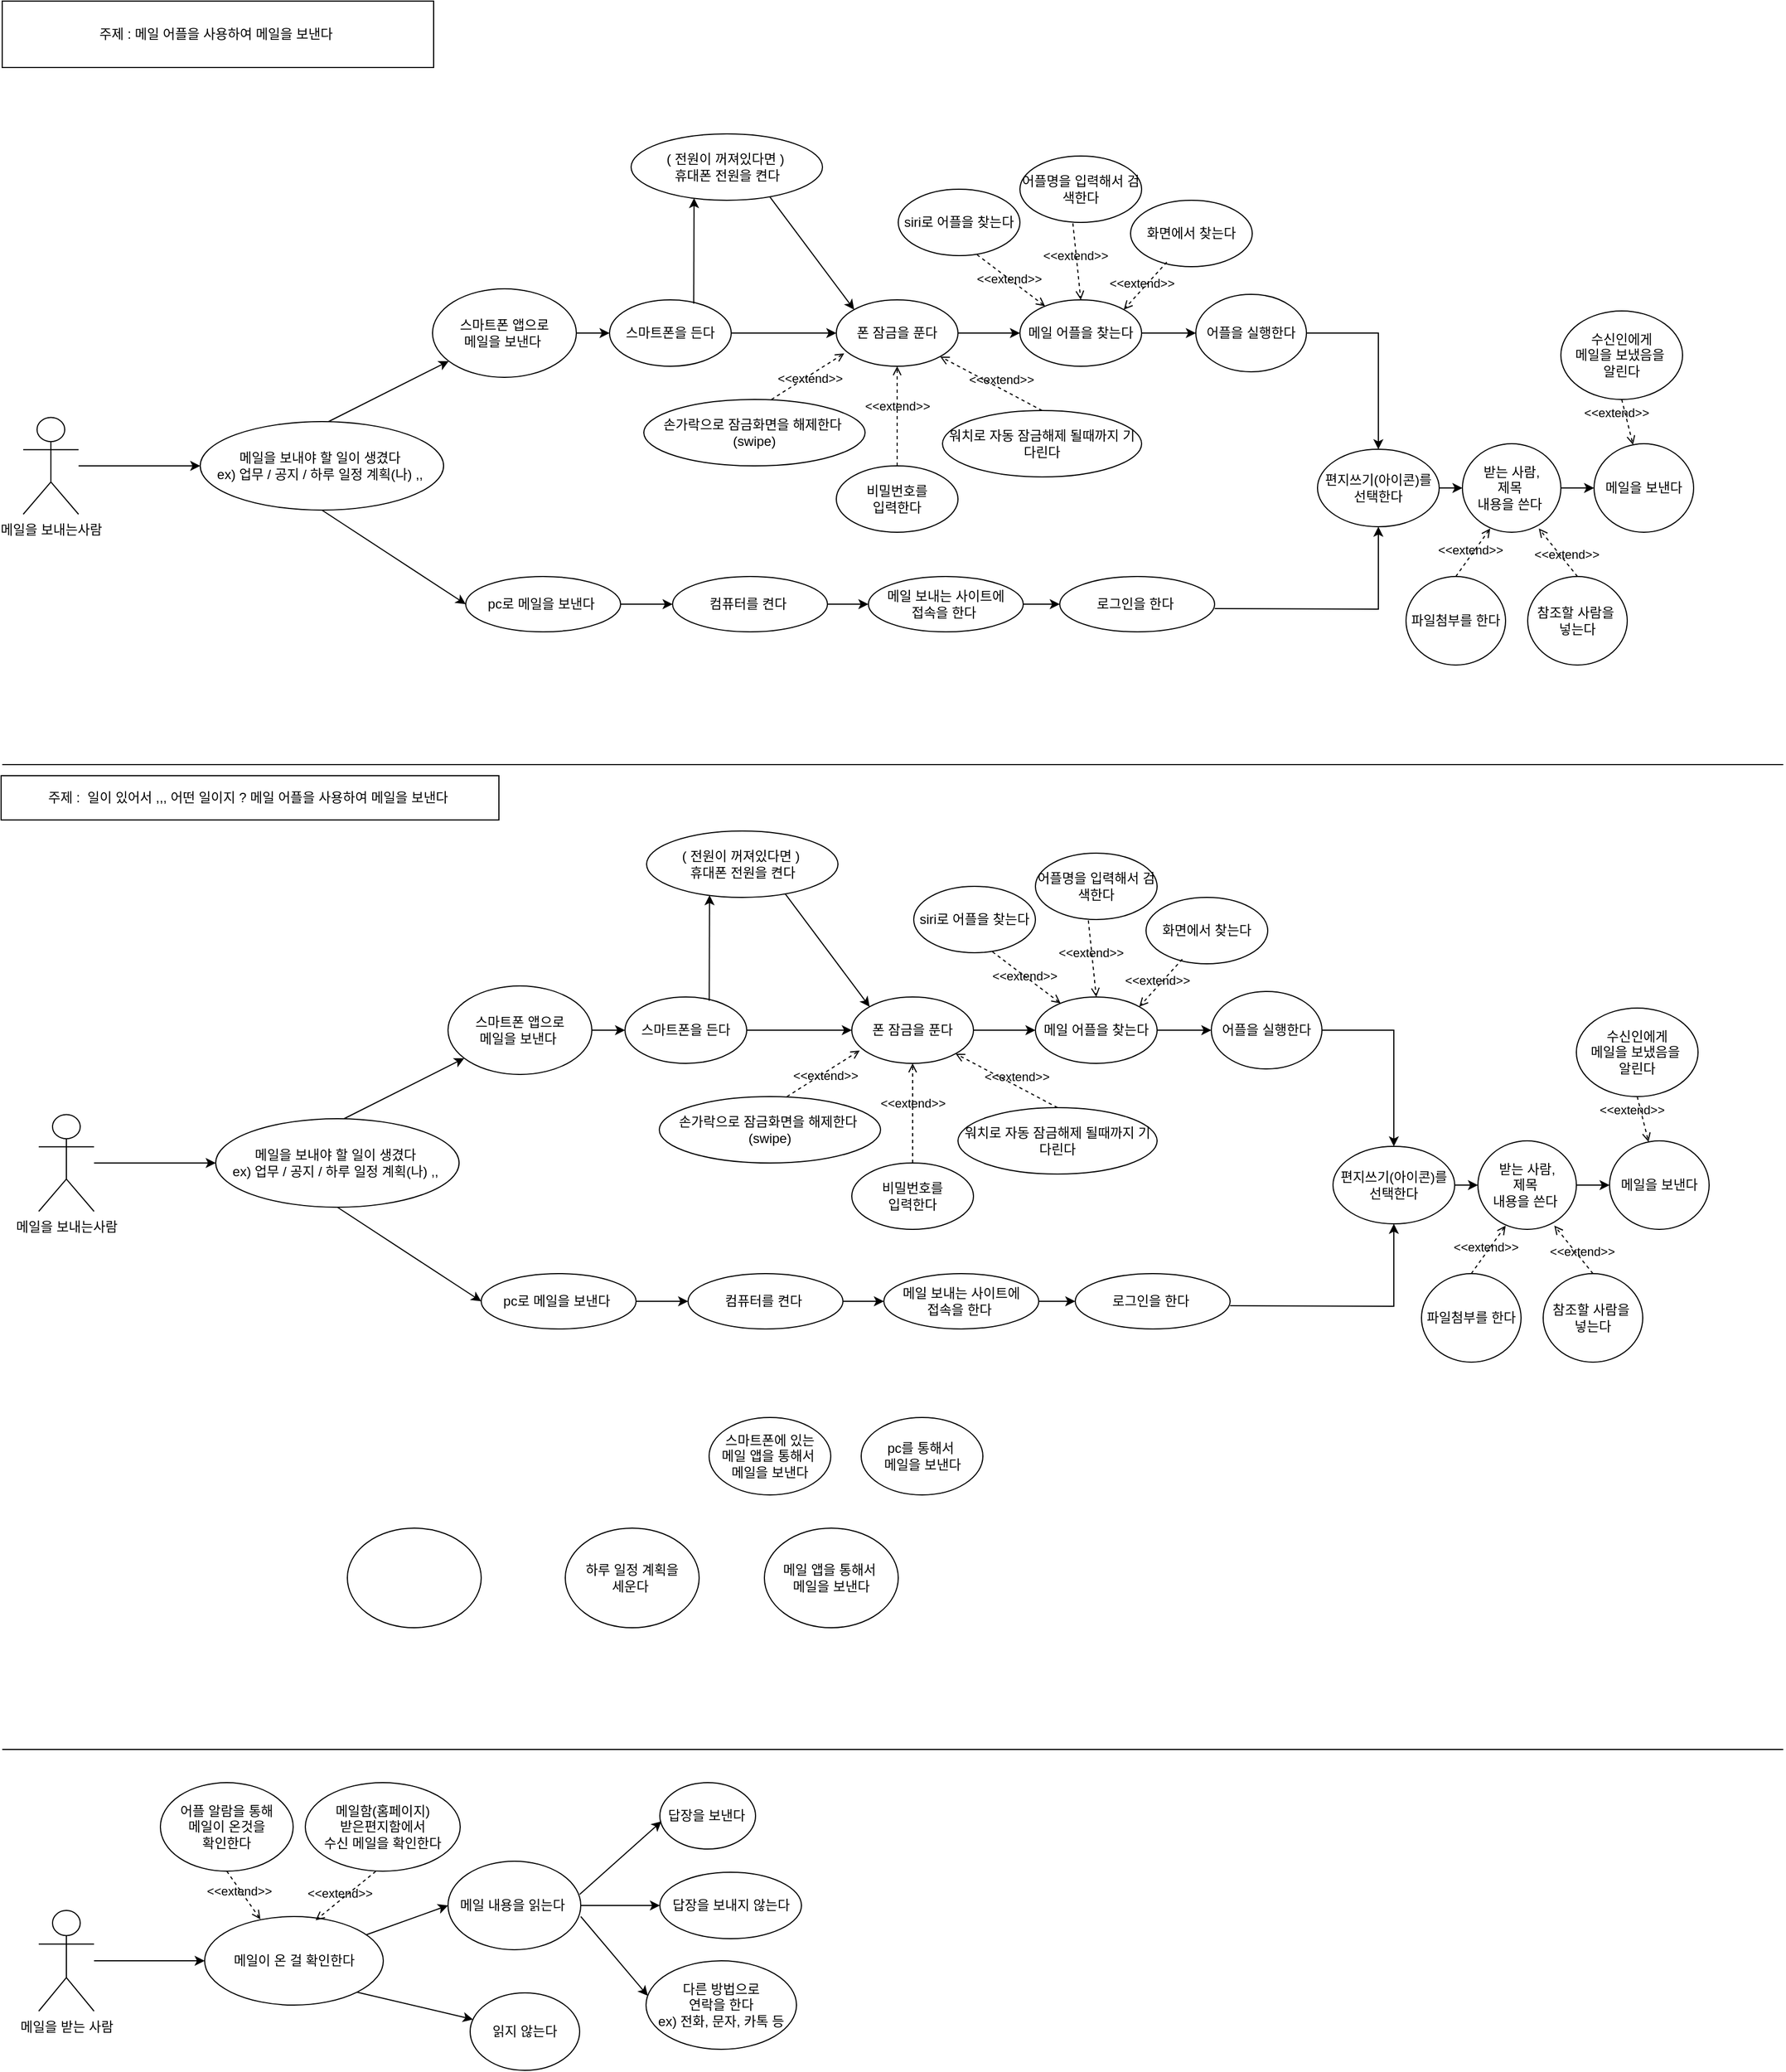 <mxfile version="21.8.2" type="github">
  <diagram name="페이지-1" id="xmTBzVtpNkQksvbnsbZ5">
    <mxGraphModel dx="1313" dy="668" grid="1" gridSize="10" guides="1" tooltips="1" connect="1" arrows="1" fold="1" page="1" pageScale="1" pageWidth="827" pageHeight="1169" math="0" shadow="0">
      <root>
        <mxCell id="0" />
        <mxCell id="1" parent="0" />
        <mxCell id="mH2rhqGKQyN5SWyq2DwY-1" value="주제 : 메일 어플을 사용하여 메일을 보낸다&amp;nbsp;" style="rounded=0;whiteSpace=wrap;html=1;" parent="1" vertex="1">
          <mxGeometry x="11" y="620" width="390" height="60" as="geometry" />
        </mxCell>
        <mxCell id="AR608SKm-qjw57Sl3JIb-60" value="" style="edgeStyle=orthogonalEdgeStyle;rounded=0;orthogonalLoop=1;jettySize=auto;html=1;" parent="1" source="mH2rhqGKQyN5SWyq2DwY-2" target="mH2rhqGKQyN5SWyq2DwY-3" edge="1">
          <mxGeometry relative="1" as="geometry" />
        </mxCell>
        <mxCell id="mH2rhqGKQyN5SWyq2DwY-2" value="메일을 보내는사람" style="shape=umlActor;verticalLabelPosition=bottom;verticalAlign=top;html=1;outlineConnect=0;" parent="1" vertex="1">
          <mxGeometry x="30" y="996.25" width="50" height="87.5" as="geometry" />
        </mxCell>
        <mxCell id="mH2rhqGKQyN5SWyq2DwY-3" value="메일을 보내야 할&amp;nbsp;일이 생겼다&amp;nbsp;&lt;br&gt;ex) 업무 / 공지 / 하루 일정 계획(나) ,,&amp;nbsp;&lt;br&gt;" style="ellipse;whiteSpace=wrap;html=1;" parent="1" vertex="1">
          <mxGeometry x="190" y="1000" width="220" height="80" as="geometry" />
        </mxCell>
        <mxCell id="mH2rhqGKQyN5SWyq2DwY-4" value="수신인에게&lt;br&gt;메일을 보냈음을&amp;nbsp;&lt;br&gt;알린다" style="ellipse;whiteSpace=wrap;html=1;" parent="1" vertex="1">
          <mxGeometry x="1420" y="900" width="110" height="80" as="geometry" />
        </mxCell>
        <mxCell id="AR608SKm-qjw57Sl3JIb-58" value="" style="edgeStyle=orthogonalEdgeStyle;rounded=0;orthogonalLoop=1;jettySize=auto;html=1;" parent="1" source="mH2rhqGKQyN5SWyq2DwY-5" target="AR608SKm-qjw57Sl3JIb-28" edge="1">
          <mxGeometry relative="1" as="geometry" />
        </mxCell>
        <mxCell id="mH2rhqGKQyN5SWyq2DwY-5" value="어플을 실행한다" style="ellipse;whiteSpace=wrap;html=1;" parent="1" vertex="1">
          <mxGeometry x="1090" y="885" width="100" height="70" as="geometry" />
        </mxCell>
        <mxCell id="AR608SKm-qjw57Sl3JIb-56" value="" style="edgeStyle=orthogonalEdgeStyle;rounded=0;orthogonalLoop=1;jettySize=auto;html=1;" parent="1" source="mH2rhqGKQyN5SWyq2DwY-6" target="AR608SKm-qjw57Sl3JIb-1" edge="1">
          <mxGeometry relative="1" as="geometry" />
        </mxCell>
        <mxCell id="mH2rhqGKQyN5SWyq2DwY-6" value="받는 사람,&lt;br&gt;제목&amp;nbsp;&lt;br&gt;내용을 쓴다&amp;nbsp;" style="ellipse;whiteSpace=wrap;html=1;" parent="1" vertex="1">
          <mxGeometry x="1331" y="1020" width="89" height="80" as="geometry" />
        </mxCell>
        <mxCell id="AR608SKm-qjw57Sl3JIb-1" value="메일을 보낸다" style="ellipse;whiteSpace=wrap;html=1;" parent="1" vertex="1">
          <mxGeometry x="1450" y="1020" width="90" height="80" as="geometry" />
        </mxCell>
        <mxCell id="AR608SKm-qjw57Sl3JIb-3" value="스마트폰을 든다" style="ellipse;whiteSpace=wrap;html=1;" parent="1" vertex="1">
          <mxGeometry x="560" y="890" width="110" height="60" as="geometry" />
        </mxCell>
        <mxCell id="AR608SKm-qjw57Sl3JIb-5" value="폰 잠금을 푼다" style="ellipse;whiteSpace=wrap;html=1;" parent="1" vertex="1">
          <mxGeometry x="765" y="890" width="110" height="60" as="geometry" />
        </mxCell>
        <mxCell id="AR608SKm-qjw57Sl3JIb-6" value="( 전원이 꺼져있다면 )&amp;nbsp;&lt;br&gt;휴대폰 전원을 켠다" style="ellipse;whiteSpace=wrap;html=1;" parent="1" vertex="1">
          <mxGeometry x="579.5" y="740" width="173" height="60" as="geometry" />
        </mxCell>
        <mxCell id="AR608SKm-qjw57Sl3JIb-26" value="" style="edgeStyle=orthogonalEdgeStyle;rounded=0;orthogonalLoop=1;jettySize=auto;html=1;" parent="1" source="AR608SKm-qjw57Sl3JIb-8" target="mH2rhqGKQyN5SWyq2DwY-5" edge="1">
          <mxGeometry relative="1" as="geometry" />
        </mxCell>
        <mxCell id="AR608SKm-qjw57Sl3JIb-8" value="메일 어플을 찾는다" style="ellipse;whiteSpace=wrap;html=1;" parent="1" vertex="1">
          <mxGeometry x="931" y="890" width="110" height="60" as="geometry" />
        </mxCell>
        <mxCell id="AR608SKm-qjw57Sl3JIb-9" value="비밀번호를 &lt;br&gt;입력한다" style="ellipse;whiteSpace=wrap;html=1;" parent="1" vertex="1">
          <mxGeometry x="765" y="1040" width="110" height="60" as="geometry" />
        </mxCell>
        <mxCell id="AR608SKm-qjw57Sl3JIb-10" value="워치로 자동 잠금해제 될때까지 기다린다" style="ellipse;whiteSpace=wrap;html=1;" parent="1" vertex="1">
          <mxGeometry x="861" y="990" width="180" height="60" as="geometry" />
        </mxCell>
        <mxCell id="AR608SKm-qjw57Sl3JIb-11" value="화면에서 찾는다" style="ellipse;whiteSpace=wrap;html=1;" parent="1" vertex="1">
          <mxGeometry x="1031" y="800" width="110" height="60" as="geometry" />
        </mxCell>
        <mxCell id="AR608SKm-qjw57Sl3JIb-12" value="어플명을 입력해서 검색한다" style="ellipse;whiteSpace=wrap;html=1;" parent="1" vertex="1">
          <mxGeometry x="931" y="760" width="110" height="60" as="geometry" />
        </mxCell>
        <mxCell id="AR608SKm-qjw57Sl3JIb-14" value="&amp;lt;&amp;lt;extend&amp;gt;&amp;gt;" style="html=1;verticalAlign=bottom;labelBackgroundColor=none;endArrow=open;endFill=0;dashed=1;rounded=0;exitX=0.577;exitY=0;exitDx=0;exitDy=0;exitPerimeter=0;entryX=0.065;entryY=0.806;entryDx=0;entryDy=0;entryPerimeter=0;" parent="1" source="AR608SKm-qjw57Sl3JIb-23" target="AR608SKm-qjw57Sl3JIb-5" edge="1">
          <mxGeometry x="-0.111" y="-10" width="160" relative="1" as="geometry">
            <mxPoint x="661" y="1160" as="sourcePoint" />
            <mxPoint x="681" y="950" as="targetPoint" />
            <mxPoint as="offset" />
          </mxGeometry>
        </mxCell>
        <mxCell id="AR608SKm-qjw57Sl3JIb-15" value="&amp;lt;&amp;lt;extend&amp;gt;&amp;gt;" style="html=1;verticalAlign=bottom;labelBackgroundColor=none;endArrow=open;endFill=0;dashed=1;rounded=0;entryX=0.5;entryY=1;entryDx=0;entryDy=0;exitX=0.5;exitY=0;exitDx=0;exitDy=0;" parent="1" source="AR608SKm-qjw57Sl3JIb-9" target="AR608SKm-qjw57Sl3JIb-5" edge="1">
          <mxGeometry width="160" relative="1" as="geometry">
            <mxPoint x="851" y="980" as="sourcePoint" />
            <mxPoint x="558" y="1195" as="targetPoint" />
          </mxGeometry>
        </mxCell>
        <mxCell id="AR608SKm-qjw57Sl3JIb-16" value="&amp;lt;&amp;lt;extend&amp;gt;&amp;gt;" style="html=1;verticalAlign=bottom;labelBackgroundColor=none;endArrow=open;endFill=0;dashed=1;rounded=0;exitX=0.5;exitY=0;exitDx=0;exitDy=0;entryX=1;entryY=1;entryDx=0;entryDy=0;" parent="1" source="AR608SKm-qjw57Sl3JIb-10" target="AR608SKm-qjw57Sl3JIb-5" edge="1">
          <mxGeometry x="-0.206" y="1" width="160" relative="1" as="geometry">
            <mxPoint x="733.98" y="1147.02" as="sourcePoint" />
            <mxPoint x="941" y="960" as="targetPoint" />
            <mxPoint as="offset" />
          </mxGeometry>
        </mxCell>
        <mxCell id="AR608SKm-qjw57Sl3JIb-17" value="&amp;lt;&amp;lt;extend&amp;gt;&amp;gt;" style="html=1;verticalAlign=bottom;labelBackgroundColor=none;endArrow=open;endFill=0;dashed=1;rounded=0;exitX=0.435;exitY=1.014;exitDx=0;exitDy=0;exitPerimeter=0;entryX=0.5;entryY=0;entryDx=0;entryDy=0;" parent="1" source="AR608SKm-qjw57Sl3JIb-12" target="AR608SKm-qjw57Sl3JIb-8" edge="1">
          <mxGeometry x="0.1" y="-2" width="160" relative="1" as="geometry">
            <mxPoint x="1148" y="810" as="sourcePoint" />
            <mxPoint x="1001" y="830" as="targetPoint" />
            <mxPoint as="offset" />
          </mxGeometry>
        </mxCell>
        <mxCell id="AR608SKm-qjw57Sl3JIb-18" value="&amp;lt;&amp;lt;extend&amp;gt;&amp;gt;" style="html=1;verticalAlign=bottom;labelBackgroundColor=none;endArrow=open;endFill=0;dashed=1;rounded=0;exitX=0.298;exitY=0.931;exitDx=0;exitDy=0;exitPerimeter=0;entryX=1;entryY=0;entryDx=0;entryDy=0;" parent="1" source="AR608SKm-qjw57Sl3JIb-11" target="AR608SKm-qjw57Sl3JIb-8" edge="1">
          <mxGeometry x="0.248" y="2" width="160" relative="1" as="geometry">
            <mxPoint x="1186" y="815" as="sourcePoint" />
            <mxPoint x="1081" y="870" as="targetPoint" />
            <mxPoint as="offset" />
          </mxGeometry>
        </mxCell>
        <mxCell id="AR608SKm-qjw57Sl3JIb-19" value="" style="endArrow=classic;html=1;rounded=0;entryX=0.329;entryY=0.967;entryDx=0;entryDy=0;entryPerimeter=0;exitX=0.692;exitY=0.056;exitDx=0;exitDy=0;exitPerimeter=0;" parent="1" source="AR608SKm-qjw57Sl3JIb-3" target="AR608SKm-qjw57Sl3JIb-6" edge="1">
          <mxGeometry width="50" height="50" relative="1" as="geometry">
            <mxPoint x="590.01" y="925.98" as="sourcePoint" />
            <mxPoint x="648.963" y="856" as="targetPoint" />
          </mxGeometry>
        </mxCell>
        <mxCell id="AR608SKm-qjw57Sl3JIb-20" value="" style="endArrow=classic;html=1;rounded=0;exitX=1;exitY=0.5;exitDx=0;exitDy=0;entryX=0;entryY=0.5;entryDx=0;entryDy=0;" parent="1" source="AR608SKm-qjw57Sl3JIb-3" target="AR608SKm-qjw57Sl3JIb-5" edge="1">
          <mxGeometry width="50" height="50" relative="1" as="geometry">
            <mxPoint x="581" y="984.99" as="sourcePoint" />
            <mxPoint x="631" y="1070" as="targetPoint" />
          </mxGeometry>
        </mxCell>
        <mxCell id="AR608SKm-qjw57Sl3JIb-21" value="" style="endArrow=classic;html=1;rounded=0;exitX=0.724;exitY=0.944;exitDx=0;exitDy=0;exitPerimeter=0;entryX=0;entryY=0;entryDx=0;entryDy=0;" parent="1" source="AR608SKm-qjw57Sl3JIb-6" target="AR608SKm-qjw57Sl3JIb-5" edge="1">
          <mxGeometry width="50" height="50" relative="1" as="geometry">
            <mxPoint x="678" y="810" as="sourcePoint" />
            <mxPoint x="674" y="1123" as="targetPoint" />
          </mxGeometry>
        </mxCell>
        <mxCell id="AR608SKm-qjw57Sl3JIb-22" value="" style="endArrow=classic;html=1;rounded=0;entryX=0;entryY=0.5;entryDx=0;entryDy=0;exitX=1;exitY=0.5;exitDx=0;exitDy=0;" parent="1" source="AR608SKm-qjw57Sl3JIb-5" target="AR608SKm-qjw57Sl3JIb-8" edge="1">
          <mxGeometry width="50" height="50" relative="1" as="geometry">
            <mxPoint x="901" y="940" as="sourcePoint" />
            <mxPoint x="761" y="992" as="targetPoint" />
          </mxGeometry>
        </mxCell>
        <mxCell id="AR608SKm-qjw57Sl3JIb-23" value="손가락으로 잠금화면을 해제한다&amp;nbsp;&lt;br&gt;(swipe)" style="ellipse;whiteSpace=wrap;html=1;" parent="1" vertex="1">
          <mxGeometry x="591" y="980" width="200" height="60" as="geometry" />
        </mxCell>
        <mxCell id="AR608SKm-qjw57Sl3JIb-24" value="siri로 어플을 찾는다" style="ellipse;whiteSpace=wrap;html=1;" parent="1" vertex="1">
          <mxGeometry x="821" y="790" width="110" height="60" as="geometry" />
        </mxCell>
        <mxCell id="AR608SKm-qjw57Sl3JIb-25" value="&amp;lt;&amp;lt;extend&amp;gt;&amp;gt;" style="html=1;verticalAlign=bottom;labelBackgroundColor=none;endArrow=open;endFill=0;dashed=1;rounded=0;exitX=0.647;exitY=0.986;exitDx=0;exitDy=0;exitPerimeter=0;" parent="1" source="AR608SKm-qjw57Sl3JIb-24" target="AR608SKm-qjw57Sl3JIb-8" edge="1">
          <mxGeometry x="0.076" y="-7" width="160" relative="1" as="geometry">
            <mxPoint x="964" y="960" as="sourcePoint" />
            <mxPoint x="881" y="880" as="targetPoint" />
            <mxPoint as="offset" />
          </mxGeometry>
        </mxCell>
        <mxCell id="AR608SKm-qjw57Sl3JIb-31" value="" style="edgeStyle=orthogonalEdgeStyle;rounded=0;orthogonalLoop=1;jettySize=auto;html=1;" parent="1" source="AR608SKm-qjw57Sl3JIb-28" target="mH2rhqGKQyN5SWyq2DwY-6" edge="1">
          <mxGeometry relative="1" as="geometry" />
        </mxCell>
        <mxCell id="AR608SKm-qjw57Sl3JIb-28" value="편지쓰기(아이콘)를 &lt;br&gt;선택한다" style="ellipse;whiteSpace=wrap;html=1;" parent="1" vertex="1">
          <mxGeometry x="1200" y="1025" width="110" height="70" as="geometry" />
        </mxCell>
        <mxCell id="AR608SKm-qjw57Sl3JIb-29" value="파일첨부를 한다" style="ellipse;whiteSpace=wrap;html=1;" parent="1" vertex="1">
          <mxGeometry x="1280" y="1140" width="90" height="80" as="geometry" />
        </mxCell>
        <mxCell id="AR608SKm-qjw57Sl3JIb-30" value="참조할 사람을&amp;nbsp;&lt;br&gt;넣는다" style="ellipse;whiteSpace=wrap;html=1;" parent="1" vertex="1">
          <mxGeometry x="1390" y="1140" width="90" height="80" as="geometry" />
        </mxCell>
        <mxCell id="AR608SKm-qjw57Sl3JIb-33" value="&amp;lt;&amp;lt;extend&amp;gt;&amp;gt;" style="html=1;verticalAlign=bottom;labelBackgroundColor=none;endArrow=open;endFill=0;dashed=1;rounded=0;exitX=0.5;exitY=0;exitDx=0;exitDy=0;entryX=0.776;entryY=0.958;entryDx=0;entryDy=0;entryPerimeter=0;" parent="1" source="AR608SKm-qjw57Sl3JIb-30" target="mH2rhqGKQyN5SWyq2DwY-6" edge="1">
          <mxGeometry x="-0.465" y="1" width="160" relative="1" as="geometry">
            <mxPoint x="1522" y="1149" as="sourcePoint" />
            <mxPoint x="1430" y="1100" as="targetPoint" />
            <mxPoint as="offset" />
          </mxGeometry>
        </mxCell>
        <mxCell id="AR608SKm-qjw57Sl3JIb-34" value="&amp;lt;&amp;lt;extend&amp;gt;&amp;gt;" style="html=1;verticalAlign=bottom;labelBackgroundColor=none;endArrow=open;endFill=0;dashed=1;rounded=0;exitX=0.5;exitY=0;exitDx=0;exitDy=0;entryX=0.282;entryY=0.958;entryDx=0;entryDy=0;entryPerimeter=0;" parent="1" source="AR608SKm-qjw57Sl3JIb-29" target="mH2rhqGKQyN5SWyq2DwY-6" edge="1">
          <mxGeometry x="-0.218" y="-1" width="160" relative="1" as="geometry">
            <mxPoint x="1300" y="1142" as="sourcePoint" />
            <mxPoint x="1366" y="1100" as="targetPoint" />
            <mxPoint y="1" as="offset" />
          </mxGeometry>
        </mxCell>
        <mxCell id="AR608SKm-qjw57Sl3JIb-61" value="" style="edgeStyle=orthogonalEdgeStyle;rounded=0;orthogonalLoop=1;jettySize=auto;html=1;" parent="1" source="AR608SKm-qjw57Sl3JIb-35" target="AR608SKm-qjw57Sl3JIb-36" edge="1">
          <mxGeometry relative="1" as="geometry" />
        </mxCell>
        <mxCell id="AR608SKm-qjw57Sl3JIb-35" value="메일을 받는 사람" style="shape=umlActor;verticalLabelPosition=bottom;verticalAlign=top;html=1;outlineConnect=0;" parent="1" vertex="1">
          <mxGeometry x="44" y="2345.5" width="50" height="91" as="geometry" />
        </mxCell>
        <mxCell id="AR608SKm-qjw57Sl3JIb-36" value="메일이 온 걸 확인한다" style="ellipse;whiteSpace=wrap;html=1;" parent="1" vertex="1">
          <mxGeometry x="194" y="2351" width="161.5" height="80" as="geometry" />
        </mxCell>
        <mxCell id="AR608SKm-qjw57Sl3JIb-37" value="답장을 보낸다&amp;nbsp;" style="ellipse;whiteSpace=wrap;html=1;" parent="1" vertex="1">
          <mxGeometry x="605.5" y="2230" width="86.5" height="60" as="geometry" />
        </mxCell>
        <mxCell id="AR608SKm-qjw57Sl3JIb-51" value="" style="edgeStyle=orthogonalEdgeStyle;rounded=0;orthogonalLoop=1;jettySize=auto;html=1;" parent="1" source="AR608SKm-qjw57Sl3JIb-38" target="AR608SKm-qjw57Sl3JIb-40" edge="1">
          <mxGeometry relative="1" as="geometry" />
        </mxCell>
        <mxCell id="AR608SKm-qjw57Sl3JIb-38" value="메일 내용을 읽는다&amp;nbsp;" style="ellipse;whiteSpace=wrap;html=1;" parent="1" vertex="1">
          <mxGeometry x="414" y="2301" width="120" height="80" as="geometry" />
        </mxCell>
        <mxCell id="AR608SKm-qjw57Sl3JIb-39" value="읽지 않는다" style="ellipse;whiteSpace=wrap;html=1;" parent="1" vertex="1">
          <mxGeometry x="434" y="2420" width="99" height="70" as="geometry" />
        </mxCell>
        <mxCell id="AR608SKm-qjw57Sl3JIb-40" value="답장을 보내지 않는다" style="ellipse;whiteSpace=wrap;html=1;" parent="1" vertex="1">
          <mxGeometry x="605.5" y="2311" width="128" height="60" as="geometry" />
        </mxCell>
        <mxCell id="AR608SKm-qjw57Sl3JIb-42" value="어플 알람을 통해&lt;br&gt;메일이 온것을&lt;br&gt;확인한다" style="ellipse;whiteSpace=wrap;html=1;" parent="1" vertex="1">
          <mxGeometry x="154" y="2230" width="120" height="80" as="geometry" />
        </mxCell>
        <mxCell id="AR608SKm-qjw57Sl3JIb-43" value="메일함(홈페이지)&lt;br&gt;받은편지함에서&lt;br&gt;수신 메일을 확인한다" style="ellipse;whiteSpace=wrap;html=1;" parent="1" vertex="1">
          <mxGeometry x="285" y="2230" width="140" height="80" as="geometry" />
        </mxCell>
        <mxCell id="AR608SKm-qjw57Sl3JIb-44" value="다른 방법으로 &lt;br&gt;연락을 한다&lt;br&gt;ex) 전화, 문자, 카톡 등" style="ellipse;whiteSpace=wrap;html=1;" parent="1" vertex="1">
          <mxGeometry x="593" y="2391" width="136" height="80" as="geometry" />
        </mxCell>
        <mxCell id="AR608SKm-qjw57Sl3JIb-46" value="" style="endArrow=classic;html=1;rounded=0;entryX=0;entryY=0.5;entryDx=0;entryDy=0;" parent="1" source="AR608SKm-qjw57Sl3JIb-36" target="AR608SKm-qjw57Sl3JIb-38" edge="1">
          <mxGeometry width="50" height="50" relative="1" as="geometry">
            <mxPoint x="355.5" y="2381" as="sourcePoint" />
            <mxPoint x="405.5" y="2331" as="targetPoint" />
          </mxGeometry>
        </mxCell>
        <mxCell id="AR608SKm-qjw57Sl3JIb-47" value="" style="endArrow=classic;html=1;rounded=0;exitX=1;exitY=1;exitDx=0;exitDy=0;" parent="1" source="AR608SKm-qjw57Sl3JIb-36" target="AR608SKm-qjw57Sl3JIb-39" edge="1">
          <mxGeometry width="50" height="50" relative="1" as="geometry">
            <mxPoint x="324" y="2421" as="sourcePoint" />
            <mxPoint x="434" y="2460" as="targetPoint" />
          </mxGeometry>
        </mxCell>
        <mxCell id="AR608SKm-qjw57Sl3JIb-50" value="" style="endArrow=classic;html=1;rounded=0;entryX=0.017;entryY=0.583;entryDx=0;entryDy=0;entryPerimeter=0;" parent="1" target="AR608SKm-qjw57Sl3JIb-37" edge="1">
          <mxGeometry width="50" height="50" relative="1" as="geometry">
            <mxPoint x="533" y="2331" as="sourcePoint" />
            <mxPoint x="583" y="2281" as="targetPoint" />
          </mxGeometry>
        </mxCell>
        <mxCell id="AR608SKm-qjw57Sl3JIb-52" value="" style="endArrow=classic;html=1;rounded=0;entryX=0.012;entryY=0.396;entryDx=0;entryDy=0;entryPerimeter=0;" parent="1" target="AR608SKm-qjw57Sl3JIb-44" edge="1">
          <mxGeometry width="50" height="50" relative="1" as="geometry">
            <mxPoint x="534" y="2351" as="sourcePoint" />
            <mxPoint x="604" y="2411" as="targetPoint" />
          </mxGeometry>
        </mxCell>
        <mxCell id="AR608SKm-qjw57Sl3JIb-53" value="&amp;lt;&amp;lt;extend&amp;gt;&amp;gt;" style="html=1;verticalAlign=bottom;labelBackgroundColor=none;endArrow=open;endFill=0;dashed=1;rounded=0;exitX=0.455;exitY=1.002;exitDx=0;exitDy=0;exitPerimeter=0;entryX=0.621;entryY=0.042;entryDx=0;entryDy=0;entryPerimeter=0;" parent="1" source="AR608SKm-qjw57Sl3JIb-43" target="AR608SKm-qjw57Sl3JIb-36" edge="1">
          <mxGeometry x="0.248" y="2" width="160" relative="1" as="geometry">
            <mxPoint x="334" y="2310" as="sourcePoint" />
            <mxPoint x="295" y="2353" as="targetPoint" />
            <mxPoint as="offset" />
          </mxGeometry>
        </mxCell>
        <mxCell id="AR608SKm-qjw57Sl3JIb-54" value="&amp;lt;&amp;lt;extend&amp;gt;&amp;gt;" style="html=1;verticalAlign=bottom;labelBackgroundColor=none;endArrow=open;endFill=0;dashed=1;rounded=0;exitX=0.5;exitY=1;exitDx=0;exitDy=0;entryX=0.312;entryY=0.031;entryDx=0;entryDy=0;entryPerimeter=0;" parent="1" source="AR608SKm-qjw57Sl3JIb-42" target="AR608SKm-qjw57Sl3JIb-36" edge="1">
          <mxGeometry x="0.076" y="-7" width="160" relative="1" as="geometry">
            <mxPoint x="202" y="2310" as="sourcePoint" />
            <mxPoint x="264" y="2357" as="targetPoint" />
            <mxPoint as="offset" />
          </mxGeometry>
        </mxCell>
        <mxCell id="AR608SKm-qjw57Sl3JIb-57" value="&amp;lt;&amp;lt;extend&amp;gt;&amp;gt;" style="html=1;verticalAlign=bottom;labelBackgroundColor=none;endArrow=open;endFill=0;dashed=1;rounded=0;exitX=0.5;exitY=1;exitDx=0;exitDy=0;" parent="1" source="mH2rhqGKQyN5SWyq2DwY-4" target="AR608SKm-qjw57Sl3JIb-1" edge="1">
          <mxGeometry x="-0.111" y="-10" width="160" relative="1" as="geometry">
            <mxPoint x="1480" y="981" as="sourcePoint" />
            <mxPoint x="1546" y="939" as="targetPoint" />
            <mxPoint as="offset" />
          </mxGeometry>
        </mxCell>
        <mxCell id="FEZay8IE20rS208wA2WH-11" value="" style="edgeStyle=orthogonalEdgeStyle;rounded=0;orthogonalLoop=1;jettySize=auto;html=1;" parent="1" source="FEZay8IE20rS208wA2WH-2" target="FEZay8IE20rS208wA2WH-5" edge="1">
          <mxGeometry relative="1" as="geometry" />
        </mxCell>
        <mxCell id="FEZay8IE20rS208wA2WH-2" value="pc로 메일을 보낸다&amp;nbsp;" style="ellipse;whiteSpace=wrap;html=1;" parent="1" vertex="1">
          <mxGeometry x="430" y="1140" width="140" height="50" as="geometry" />
        </mxCell>
        <mxCell id="FEZay8IE20rS208wA2WH-14" value="" style="edgeStyle=orthogonalEdgeStyle;rounded=0;orthogonalLoop=1;jettySize=auto;html=1;" parent="1" source="FEZay8IE20rS208wA2WH-3" target="AR608SKm-qjw57Sl3JIb-3" edge="1">
          <mxGeometry relative="1" as="geometry" />
        </mxCell>
        <mxCell id="FEZay8IE20rS208wA2WH-3" value="스마트폰 앱으로 &lt;br&gt;메일을 보낸다&amp;nbsp;" style="ellipse;whiteSpace=wrap;html=1;" parent="1" vertex="1">
          <mxGeometry x="400" y="880" width="130" height="80" as="geometry" />
        </mxCell>
        <mxCell id="FEZay8IE20rS208wA2WH-12" value="" style="edgeStyle=orthogonalEdgeStyle;rounded=0;orthogonalLoop=1;jettySize=auto;html=1;" parent="1" source="FEZay8IE20rS208wA2WH-5" target="FEZay8IE20rS208wA2WH-6" edge="1">
          <mxGeometry relative="1" as="geometry" />
        </mxCell>
        <mxCell id="FEZay8IE20rS208wA2WH-5" value="컴퓨터를 켠다&amp;nbsp;" style="ellipse;whiteSpace=wrap;html=1;" parent="1" vertex="1">
          <mxGeometry x="617" y="1140" width="140" height="50" as="geometry" />
        </mxCell>
        <mxCell id="FEZay8IE20rS208wA2WH-13" value="" style="edgeStyle=orthogonalEdgeStyle;rounded=0;orthogonalLoop=1;jettySize=auto;html=1;" parent="1" source="FEZay8IE20rS208wA2WH-6" target="FEZay8IE20rS208wA2WH-7" edge="1">
          <mxGeometry relative="1" as="geometry" />
        </mxCell>
        <mxCell id="FEZay8IE20rS208wA2WH-6" value="메일 보내는 사이트에&lt;br&gt;접속을 한다&amp;nbsp;" style="ellipse;whiteSpace=wrap;html=1;" parent="1" vertex="1">
          <mxGeometry x="794" y="1140" width="140" height="50" as="geometry" />
        </mxCell>
        <mxCell id="FEZay8IE20rS208wA2WH-7" value="로그인을 한다&amp;nbsp;" style="ellipse;whiteSpace=wrap;html=1;" parent="1" vertex="1">
          <mxGeometry x="967" y="1140" width="140" height="50" as="geometry" />
        </mxCell>
        <mxCell id="FEZay8IE20rS208wA2WH-8" value="" style="endArrow=classic;html=1;rounded=0;" parent="1" target="FEZay8IE20rS208wA2WH-3" edge="1">
          <mxGeometry width="50" height="50" relative="1" as="geometry">
            <mxPoint x="306" y="1000" as="sourcePoint" />
            <mxPoint x="356" y="950" as="targetPoint" />
          </mxGeometry>
        </mxCell>
        <mxCell id="FEZay8IE20rS208wA2WH-9" value="" style="endArrow=classic;html=1;rounded=0;entryX=0;entryY=0.5;entryDx=0;entryDy=0;exitX=0.5;exitY=1;exitDx=0;exitDy=0;" parent="1" source="mH2rhqGKQyN5SWyq2DwY-3" target="FEZay8IE20rS208wA2WH-2" edge="1">
          <mxGeometry width="50" height="50" relative="1" as="geometry">
            <mxPoint x="300" y="1130" as="sourcePoint" />
            <mxPoint x="850" y="1140" as="targetPoint" />
          </mxGeometry>
        </mxCell>
        <mxCell id="FEZay8IE20rS208wA2WH-10" value="" style="edgeStyle=orthogonalEdgeStyle;rounded=0;orthogonalLoop=1;jettySize=auto;html=1;entryX=0.5;entryY=1;entryDx=0;entryDy=0;" parent="1" target="AR608SKm-qjw57Sl3JIb-28" edge="1">
          <mxGeometry relative="1" as="geometry">
            <mxPoint x="1107" y="1169" as="sourcePoint" />
            <mxPoint x="1172" y="1274" as="targetPoint" />
          </mxGeometry>
        </mxCell>
        <mxCell id="Mf2Dw2mXljno5sJZuR8k-1" value="" style="edgeStyle=orthogonalEdgeStyle;rounded=0;orthogonalLoop=1;jettySize=auto;html=1;" edge="1" parent="1" source="Mf2Dw2mXljno5sJZuR8k-2" target="Mf2Dw2mXljno5sJZuR8k-3">
          <mxGeometry relative="1" as="geometry" />
        </mxCell>
        <mxCell id="Mf2Dw2mXljno5sJZuR8k-2" value="메일을 보내는사람" style="shape=umlActor;verticalLabelPosition=bottom;verticalAlign=top;html=1;outlineConnect=0;" vertex="1" parent="1">
          <mxGeometry x="44" y="1626.25" width="50" height="87.5" as="geometry" />
        </mxCell>
        <mxCell id="Mf2Dw2mXljno5sJZuR8k-3" value="메일을 보내야 할&amp;nbsp;일이 생겼다&amp;nbsp;&lt;br&gt;ex) 업무 / 공지 / 하루 일정 계획(나) ,,&amp;nbsp;&lt;br&gt;" style="ellipse;whiteSpace=wrap;html=1;" vertex="1" parent="1">
          <mxGeometry x="204" y="1630" width="220" height="80" as="geometry" />
        </mxCell>
        <mxCell id="Mf2Dw2mXljno5sJZuR8k-4" value="수신인에게&lt;br&gt;메일을 보냈음을&amp;nbsp;&lt;br&gt;알린다" style="ellipse;whiteSpace=wrap;html=1;" vertex="1" parent="1">
          <mxGeometry x="1434" y="1530" width="110" height="80" as="geometry" />
        </mxCell>
        <mxCell id="Mf2Dw2mXljno5sJZuR8k-5" value="" style="edgeStyle=orthogonalEdgeStyle;rounded=0;orthogonalLoop=1;jettySize=auto;html=1;" edge="1" parent="1" source="Mf2Dw2mXljno5sJZuR8k-6" target="Mf2Dw2mXljno5sJZuR8k-32">
          <mxGeometry relative="1" as="geometry" />
        </mxCell>
        <mxCell id="Mf2Dw2mXljno5sJZuR8k-6" value="어플을 실행한다" style="ellipse;whiteSpace=wrap;html=1;" vertex="1" parent="1">
          <mxGeometry x="1104" y="1515" width="100" height="70" as="geometry" />
        </mxCell>
        <mxCell id="Mf2Dw2mXljno5sJZuR8k-7" value="" style="edgeStyle=orthogonalEdgeStyle;rounded=0;orthogonalLoop=1;jettySize=auto;html=1;" edge="1" parent="1" source="Mf2Dw2mXljno5sJZuR8k-8" target="Mf2Dw2mXljno5sJZuR8k-9">
          <mxGeometry relative="1" as="geometry" />
        </mxCell>
        <mxCell id="Mf2Dw2mXljno5sJZuR8k-8" value="받는 사람,&lt;br&gt;제목&amp;nbsp;&lt;br&gt;내용을 쓴다&amp;nbsp;" style="ellipse;whiteSpace=wrap;html=1;" vertex="1" parent="1">
          <mxGeometry x="1345" y="1650" width="89" height="80" as="geometry" />
        </mxCell>
        <mxCell id="Mf2Dw2mXljno5sJZuR8k-9" value="메일을 보낸다" style="ellipse;whiteSpace=wrap;html=1;" vertex="1" parent="1">
          <mxGeometry x="1464" y="1650" width="90" height="80" as="geometry" />
        </mxCell>
        <mxCell id="Mf2Dw2mXljno5sJZuR8k-10" value="스마트폰을 든다" style="ellipse;whiteSpace=wrap;html=1;" vertex="1" parent="1">
          <mxGeometry x="574" y="1520" width="110" height="60" as="geometry" />
        </mxCell>
        <mxCell id="Mf2Dw2mXljno5sJZuR8k-11" value="폰 잠금을 푼다" style="ellipse;whiteSpace=wrap;html=1;" vertex="1" parent="1">
          <mxGeometry x="779" y="1520" width="110" height="60" as="geometry" />
        </mxCell>
        <mxCell id="Mf2Dw2mXljno5sJZuR8k-12" value="( 전원이 꺼져있다면 )&amp;nbsp;&lt;br&gt;휴대폰 전원을 켠다" style="ellipse;whiteSpace=wrap;html=1;" vertex="1" parent="1">
          <mxGeometry x="593.5" y="1370" width="173" height="60" as="geometry" />
        </mxCell>
        <mxCell id="Mf2Dw2mXljno5sJZuR8k-13" value="" style="edgeStyle=orthogonalEdgeStyle;rounded=0;orthogonalLoop=1;jettySize=auto;html=1;" edge="1" parent="1" source="Mf2Dw2mXljno5sJZuR8k-14" target="Mf2Dw2mXljno5sJZuR8k-6">
          <mxGeometry relative="1" as="geometry" />
        </mxCell>
        <mxCell id="Mf2Dw2mXljno5sJZuR8k-14" value="메일 어플을 찾는다" style="ellipse;whiteSpace=wrap;html=1;" vertex="1" parent="1">
          <mxGeometry x="945" y="1520" width="110" height="60" as="geometry" />
        </mxCell>
        <mxCell id="Mf2Dw2mXljno5sJZuR8k-15" value="비밀번호를 &lt;br&gt;입력한다" style="ellipse;whiteSpace=wrap;html=1;" vertex="1" parent="1">
          <mxGeometry x="779" y="1670" width="110" height="60" as="geometry" />
        </mxCell>
        <mxCell id="Mf2Dw2mXljno5sJZuR8k-16" value="워치로 자동 잠금해제 될때까지 기다린다" style="ellipse;whiteSpace=wrap;html=1;" vertex="1" parent="1">
          <mxGeometry x="875" y="1620" width="180" height="60" as="geometry" />
        </mxCell>
        <mxCell id="Mf2Dw2mXljno5sJZuR8k-17" value="화면에서 찾는다" style="ellipse;whiteSpace=wrap;html=1;" vertex="1" parent="1">
          <mxGeometry x="1045" y="1430" width="110" height="60" as="geometry" />
        </mxCell>
        <mxCell id="Mf2Dw2mXljno5sJZuR8k-18" value="어플명을 입력해서 검색한다" style="ellipse;whiteSpace=wrap;html=1;" vertex="1" parent="1">
          <mxGeometry x="945" y="1390" width="110" height="60" as="geometry" />
        </mxCell>
        <mxCell id="Mf2Dw2mXljno5sJZuR8k-19" value="&amp;lt;&amp;lt;extend&amp;gt;&amp;gt;" style="html=1;verticalAlign=bottom;labelBackgroundColor=none;endArrow=open;endFill=0;dashed=1;rounded=0;exitX=0.577;exitY=0;exitDx=0;exitDy=0;exitPerimeter=0;entryX=0.065;entryY=0.806;entryDx=0;entryDy=0;entryPerimeter=0;" edge="1" parent="1" source="Mf2Dw2mXljno5sJZuR8k-28" target="Mf2Dw2mXljno5sJZuR8k-11">
          <mxGeometry x="-0.111" y="-10" width="160" relative="1" as="geometry">
            <mxPoint x="675" y="1790" as="sourcePoint" />
            <mxPoint x="695" y="1580" as="targetPoint" />
            <mxPoint as="offset" />
          </mxGeometry>
        </mxCell>
        <mxCell id="Mf2Dw2mXljno5sJZuR8k-20" value="&amp;lt;&amp;lt;extend&amp;gt;&amp;gt;" style="html=1;verticalAlign=bottom;labelBackgroundColor=none;endArrow=open;endFill=0;dashed=1;rounded=0;entryX=0.5;entryY=1;entryDx=0;entryDy=0;exitX=0.5;exitY=0;exitDx=0;exitDy=0;" edge="1" parent="1" source="Mf2Dw2mXljno5sJZuR8k-15" target="Mf2Dw2mXljno5sJZuR8k-11">
          <mxGeometry width="160" relative="1" as="geometry">
            <mxPoint x="865" y="1610" as="sourcePoint" />
            <mxPoint x="572" y="1825" as="targetPoint" />
          </mxGeometry>
        </mxCell>
        <mxCell id="Mf2Dw2mXljno5sJZuR8k-21" value="&amp;lt;&amp;lt;extend&amp;gt;&amp;gt;" style="html=1;verticalAlign=bottom;labelBackgroundColor=none;endArrow=open;endFill=0;dashed=1;rounded=0;exitX=0.5;exitY=0;exitDx=0;exitDy=0;entryX=1;entryY=1;entryDx=0;entryDy=0;" edge="1" parent="1" source="Mf2Dw2mXljno5sJZuR8k-16" target="Mf2Dw2mXljno5sJZuR8k-11">
          <mxGeometry x="-0.206" y="1" width="160" relative="1" as="geometry">
            <mxPoint x="747.98" y="1777.02" as="sourcePoint" />
            <mxPoint x="955" y="1590" as="targetPoint" />
            <mxPoint as="offset" />
          </mxGeometry>
        </mxCell>
        <mxCell id="Mf2Dw2mXljno5sJZuR8k-22" value="&amp;lt;&amp;lt;extend&amp;gt;&amp;gt;" style="html=1;verticalAlign=bottom;labelBackgroundColor=none;endArrow=open;endFill=0;dashed=1;rounded=0;exitX=0.435;exitY=1.014;exitDx=0;exitDy=0;exitPerimeter=0;entryX=0.5;entryY=0;entryDx=0;entryDy=0;" edge="1" parent="1" source="Mf2Dw2mXljno5sJZuR8k-18" target="Mf2Dw2mXljno5sJZuR8k-14">
          <mxGeometry x="0.1" y="-2" width="160" relative="1" as="geometry">
            <mxPoint x="1162" y="1440" as="sourcePoint" />
            <mxPoint x="1015" y="1460" as="targetPoint" />
            <mxPoint as="offset" />
          </mxGeometry>
        </mxCell>
        <mxCell id="Mf2Dw2mXljno5sJZuR8k-23" value="&amp;lt;&amp;lt;extend&amp;gt;&amp;gt;" style="html=1;verticalAlign=bottom;labelBackgroundColor=none;endArrow=open;endFill=0;dashed=1;rounded=0;exitX=0.298;exitY=0.931;exitDx=0;exitDy=0;exitPerimeter=0;entryX=1;entryY=0;entryDx=0;entryDy=0;" edge="1" parent="1" source="Mf2Dw2mXljno5sJZuR8k-17" target="Mf2Dw2mXljno5sJZuR8k-14">
          <mxGeometry x="0.248" y="2" width="160" relative="1" as="geometry">
            <mxPoint x="1200" y="1445" as="sourcePoint" />
            <mxPoint x="1095" y="1500" as="targetPoint" />
            <mxPoint as="offset" />
          </mxGeometry>
        </mxCell>
        <mxCell id="Mf2Dw2mXljno5sJZuR8k-24" value="" style="endArrow=classic;html=1;rounded=0;entryX=0.329;entryY=0.967;entryDx=0;entryDy=0;entryPerimeter=0;exitX=0.692;exitY=0.056;exitDx=0;exitDy=0;exitPerimeter=0;" edge="1" parent="1" source="Mf2Dw2mXljno5sJZuR8k-10" target="Mf2Dw2mXljno5sJZuR8k-12">
          <mxGeometry width="50" height="50" relative="1" as="geometry">
            <mxPoint x="604.01" y="1555.98" as="sourcePoint" />
            <mxPoint x="662.963" y="1486" as="targetPoint" />
          </mxGeometry>
        </mxCell>
        <mxCell id="Mf2Dw2mXljno5sJZuR8k-25" value="" style="endArrow=classic;html=1;rounded=0;exitX=1;exitY=0.5;exitDx=0;exitDy=0;entryX=0;entryY=0.5;entryDx=0;entryDy=0;" edge="1" parent="1" source="Mf2Dw2mXljno5sJZuR8k-10" target="Mf2Dw2mXljno5sJZuR8k-11">
          <mxGeometry width="50" height="50" relative="1" as="geometry">
            <mxPoint x="595" y="1614.99" as="sourcePoint" />
            <mxPoint x="645" y="1700" as="targetPoint" />
          </mxGeometry>
        </mxCell>
        <mxCell id="Mf2Dw2mXljno5sJZuR8k-26" value="" style="endArrow=classic;html=1;rounded=0;exitX=0.724;exitY=0.944;exitDx=0;exitDy=0;exitPerimeter=0;entryX=0;entryY=0;entryDx=0;entryDy=0;" edge="1" parent="1" source="Mf2Dw2mXljno5sJZuR8k-12" target="Mf2Dw2mXljno5sJZuR8k-11">
          <mxGeometry width="50" height="50" relative="1" as="geometry">
            <mxPoint x="692" y="1440" as="sourcePoint" />
            <mxPoint x="688" y="1753" as="targetPoint" />
          </mxGeometry>
        </mxCell>
        <mxCell id="Mf2Dw2mXljno5sJZuR8k-27" value="" style="endArrow=classic;html=1;rounded=0;entryX=0;entryY=0.5;entryDx=0;entryDy=0;exitX=1;exitY=0.5;exitDx=0;exitDy=0;" edge="1" parent="1" source="Mf2Dw2mXljno5sJZuR8k-11" target="Mf2Dw2mXljno5sJZuR8k-14">
          <mxGeometry width="50" height="50" relative="1" as="geometry">
            <mxPoint x="915" y="1570" as="sourcePoint" />
            <mxPoint x="775" y="1622" as="targetPoint" />
          </mxGeometry>
        </mxCell>
        <mxCell id="Mf2Dw2mXljno5sJZuR8k-28" value="손가락으로 잠금화면을 해제한다&amp;nbsp;&lt;br&gt;(swipe)" style="ellipse;whiteSpace=wrap;html=1;" vertex="1" parent="1">
          <mxGeometry x="605" y="1610" width="200" height="60" as="geometry" />
        </mxCell>
        <mxCell id="Mf2Dw2mXljno5sJZuR8k-29" value="siri로 어플을 찾는다" style="ellipse;whiteSpace=wrap;html=1;" vertex="1" parent="1">
          <mxGeometry x="835" y="1420" width="110" height="60" as="geometry" />
        </mxCell>
        <mxCell id="Mf2Dw2mXljno5sJZuR8k-30" value="&amp;lt;&amp;lt;extend&amp;gt;&amp;gt;" style="html=1;verticalAlign=bottom;labelBackgroundColor=none;endArrow=open;endFill=0;dashed=1;rounded=0;exitX=0.647;exitY=0.986;exitDx=0;exitDy=0;exitPerimeter=0;" edge="1" parent="1" source="Mf2Dw2mXljno5sJZuR8k-29" target="Mf2Dw2mXljno5sJZuR8k-14">
          <mxGeometry x="0.076" y="-7" width="160" relative="1" as="geometry">
            <mxPoint x="978" y="1590" as="sourcePoint" />
            <mxPoint x="895" y="1510" as="targetPoint" />
            <mxPoint as="offset" />
          </mxGeometry>
        </mxCell>
        <mxCell id="Mf2Dw2mXljno5sJZuR8k-31" value="" style="edgeStyle=orthogonalEdgeStyle;rounded=0;orthogonalLoop=1;jettySize=auto;html=1;" edge="1" parent="1" source="Mf2Dw2mXljno5sJZuR8k-32" target="Mf2Dw2mXljno5sJZuR8k-8">
          <mxGeometry relative="1" as="geometry" />
        </mxCell>
        <mxCell id="Mf2Dw2mXljno5sJZuR8k-32" value="편지쓰기(아이콘)를 &lt;br&gt;선택한다" style="ellipse;whiteSpace=wrap;html=1;" vertex="1" parent="1">
          <mxGeometry x="1214" y="1655" width="110" height="70" as="geometry" />
        </mxCell>
        <mxCell id="Mf2Dw2mXljno5sJZuR8k-33" value="파일첨부를 한다" style="ellipse;whiteSpace=wrap;html=1;" vertex="1" parent="1">
          <mxGeometry x="1294" y="1770" width="90" height="80" as="geometry" />
        </mxCell>
        <mxCell id="Mf2Dw2mXljno5sJZuR8k-34" value="참조할 사람을&amp;nbsp;&lt;br&gt;넣는다" style="ellipse;whiteSpace=wrap;html=1;" vertex="1" parent="1">
          <mxGeometry x="1404" y="1770" width="90" height="80" as="geometry" />
        </mxCell>
        <mxCell id="Mf2Dw2mXljno5sJZuR8k-35" value="&amp;lt;&amp;lt;extend&amp;gt;&amp;gt;" style="html=1;verticalAlign=bottom;labelBackgroundColor=none;endArrow=open;endFill=0;dashed=1;rounded=0;exitX=0.5;exitY=0;exitDx=0;exitDy=0;entryX=0.776;entryY=0.958;entryDx=0;entryDy=0;entryPerimeter=0;" edge="1" parent="1" source="Mf2Dw2mXljno5sJZuR8k-34" target="Mf2Dw2mXljno5sJZuR8k-8">
          <mxGeometry x="-0.465" y="1" width="160" relative="1" as="geometry">
            <mxPoint x="1536" y="1779" as="sourcePoint" />
            <mxPoint x="1444" y="1730" as="targetPoint" />
            <mxPoint as="offset" />
          </mxGeometry>
        </mxCell>
        <mxCell id="Mf2Dw2mXljno5sJZuR8k-36" value="&amp;lt;&amp;lt;extend&amp;gt;&amp;gt;" style="html=1;verticalAlign=bottom;labelBackgroundColor=none;endArrow=open;endFill=0;dashed=1;rounded=0;exitX=0.5;exitY=0;exitDx=0;exitDy=0;entryX=0.282;entryY=0.958;entryDx=0;entryDy=0;entryPerimeter=0;" edge="1" parent="1" source="Mf2Dw2mXljno5sJZuR8k-33" target="Mf2Dw2mXljno5sJZuR8k-8">
          <mxGeometry x="-0.218" y="-1" width="160" relative="1" as="geometry">
            <mxPoint x="1314" y="1772" as="sourcePoint" />
            <mxPoint x="1380" y="1730" as="targetPoint" />
            <mxPoint y="1" as="offset" />
          </mxGeometry>
        </mxCell>
        <mxCell id="Mf2Dw2mXljno5sJZuR8k-37" value="&amp;lt;&amp;lt;extend&amp;gt;&amp;gt;" style="html=1;verticalAlign=bottom;labelBackgroundColor=none;endArrow=open;endFill=0;dashed=1;rounded=0;exitX=0.5;exitY=1;exitDx=0;exitDy=0;" edge="1" parent="1" source="Mf2Dw2mXljno5sJZuR8k-4" target="Mf2Dw2mXljno5sJZuR8k-9">
          <mxGeometry x="-0.111" y="-10" width="160" relative="1" as="geometry">
            <mxPoint x="1494" y="1611" as="sourcePoint" />
            <mxPoint x="1560" y="1569" as="targetPoint" />
            <mxPoint as="offset" />
          </mxGeometry>
        </mxCell>
        <mxCell id="Mf2Dw2mXljno5sJZuR8k-38" value="" style="edgeStyle=orthogonalEdgeStyle;rounded=0;orthogonalLoop=1;jettySize=auto;html=1;" edge="1" parent="1" source="Mf2Dw2mXljno5sJZuR8k-39" target="Mf2Dw2mXljno5sJZuR8k-43">
          <mxGeometry relative="1" as="geometry" />
        </mxCell>
        <mxCell id="Mf2Dw2mXljno5sJZuR8k-39" value="pc로 메일을 보낸다&amp;nbsp;" style="ellipse;whiteSpace=wrap;html=1;" vertex="1" parent="1">
          <mxGeometry x="444" y="1770" width="140" height="50" as="geometry" />
        </mxCell>
        <mxCell id="Mf2Dw2mXljno5sJZuR8k-40" value="" style="edgeStyle=orthogonalEdgeStyle;rounded=0;orthogonalLoop=1;jettySize=auto;html=1;" edge="1" parent="1" source="Mf2Dw2mXljno5sJZuR8k-41" target="Mf2Dw2mXljno5sJZuR8k-10">
          <mxGeometry relative="1" as="geometry" />
        </mxCell>
        <mxCell id="Mf2Dw2mXljno5sJZuR8k-41" value="스마트폰 앱으로 &lt;br&gt;메일을 보낸다&amp;nbsp;" style="ellipse;whiteSpace=wrap;html=1;" vertex="1" parent="1">
          <mxGeometry x="414" y="1510" width="130" height="80" as="geometry" />
        </mxCell>
        <mxCell id="Mf2Dw2mXljno5sJZuR8k-42" value="" style="edgeStyle=orthogonalEdgeStyle;rounded=0;orthogonalLoop=1;jettySize=auto;html=1;" edge="1" parent="1" source="Mf2Dw2mXljno5sJZuR8k-43" target="Mf2Dw2mXljno5sJZuR8k-45">
          <mxGeometry relative="1" as="geometry" />
        </mxCell>
        <mxCell id="Mf2Dw2mXljno5sJZuR8k-43" value="컴퓨터를 켠다&amp;nbsp;" style="ellipse;whiteSpace=wrap;html=1;" vertex="1" parent="1">
          <mxGeometry x="631" y="1770" width="140" height="50" as="geometry" />
        </mxCell>
        <mxCell id="Mf2Dw2mXljno5sJZuR8k-44" value="" style="edgeStyle=orthogonalEdgeStyle;rounded=0;orthogonalLoop=1;jettySize=auto;html=1;" edge="1" parent="1" source="Mf2Dw2mXljno5sJZuR8k-45" target="Mf2Dw2mXljno5sJZuR8k-46">
          <mxGeometry relative="1" as="geometry" />
        </mxCell>
        <mxCell id="Mf2Dw2mXljno5sJZuR8k-45" value="메일 보내는 사이트에&lt;br&gt;접속을 한다&amp;nbsp;" style="ellipse;whiteSpace=wrap;html=1;" vertex="1" parent="1">
          <mxGeometry x="808" y="1770" width="140" height="50" as="geometry" />
        </mxCell>
        <mxCell id="Mf2Dw2mXljno5sJZuR8k-46" value="로그인을 한다&amp;nbsp;" style="ellipse;whiteSpace=wrap;html=1;" vertex="1" parent="1">
          <mxGeometry x="981" y="1770" width="140" height="50" as="geometry" />
        </mxCell>
        <mxCell id="Mf2Dw2mXljno5sJZuR8k-47" value="" style="endArrow=classic;html=1;rounded=0;" edge="1" parent="1" target="Mf2Dw2mXljno5sJZuR8k-41">
          <mxGeometry width="50" height="50" relative="1" as="geometry">
            <mxPoint x="320" y="1630" as="sourcePoint" />
            <mxPoint x="370" y="1580" as="targetPoint" />
          </mxGeometry>
        </mxCell>
        <mxCell id="Mf2Dw2mXljno5sJZuR8k-48" value="" style="endArrow=classic;html=1;rounded=0;entryX=0;entryY=0.5;entryDx=0;entryDy=0;exitX=0.5;exitY=1;exitDx=0;exitDy=0;" edge="1" parent="1" source="Mf2Dw2mXljno5sJZuR8k-3" target="Mf2Dw2mXljno5sJZuR8k-39">
          <mxGeometry width="50" height="50" relative="1" as="geometry">
            <mxPoint x="314" y="1760" as="sourcePoint" />
            <mxPoint x="864" y="1770" as="targetPoint" />
          </mxGeometry>
        </mxCell>
        <mxCell id="Mf2Dw2mXljno5sJZuR8k-49" value="" style="edgeStyle=orthogonalEdgeStyle;rounded=0;orthogonalLoop=1;jettySize=auto;html=1;entryX=0.5;entryY=1;entryDx=0;entryDy=0;" edge="1" parent="1" target="Mf2Dw2mXljno5sJZuR8k-32">
          <mxGeometry relative="1" as="geometry">
            <mxPoint x="1121" y="1799" as="sourcePoint" />
            <mxPoint x="1186" y="1904" as="targetPoint" />
          </mxGeometry>
        </mxCell>
        <mxCell id="Mf2Dw2mXljno5sJZuR8k-50" value="메일 앱을 통해서&amp;nbsp;&lt;br&gt;메일을 보낸다" style="ellipse;whiteSpace=wrap;html=1;" vertex="1" parent="1">
          <mxGeometry x="700" y="2000" width="121" height="90" as="geometry" />
        </mxCell>
        <mxCell id="Mf2Dw2mXljno5sJZuR8k-51" value="스마트폰에 있는&lt;br&gt;메일 앱을 통해서&amp;nbsp;&lt;br&gt;메일을 보낸다" style="ellipse;whiteSpace=wrap;html=1;" vertex="1" parent="1">
          <mxGeometry x="650" y="1900" width="110" height="70" as="geometry" />
        </mxCell>
        <mxCell id="Mf2Dw2mXljno5sJZuR8k-52" value="pc를 통해서&amp;nbsp;&lt;br&gt;메일을 보낸다" style="ellipse;whiteSpace=wrap;html=1;" vertex="1" parent="1">
          <mxGeometry x="787.5" y="1900" width="110" height="70" as="geometry" />
        </mxCell>
        <mxCell id="Mf2Dw2mXljno5sJZuR8k-53" value="" style="endArrow=none;html=1;rounded=0;" edge="1" parent="1">
          <mxGeometry width="50" height="50" relative="1" as="geometry">
            <mxPoint x="11" y="1310" as="sourcePoint" />
            <mxPoint x="1621" y="1310" as="targetPoint" />
          </mxGeometry>
        </mxCell>
        <mxCell id="Mf2Dw2mXljno5sJZuR8k-54" value="" style="endArrow=none;html=1;rounded=0;" edge="1" parent="1">
          <mxGeometry width="50" height="50" relative="1" as="geometry">
            <mxPoint x="11" y="2200" as="sourcePoint" />
            <mxPoint x="1621" y="2200" as="targetPoint" />
          </mxGeometry>
        </mxCell>
        <mxCell id="Mf2Dw2mXljno5sJZuR8k-55" value="하루 일정 계획을 &lt;br&gt;세운다&amp;nbsp;" style="ellipse;whiteSpace=wrap;html=1;" vertex="1" parent="1">
          <mxGeometry x="520" y="2000" width="121" height="90" as="geometry" />
        </mxCell>
        <mxCell id="Mf2Dw2mXljno5sJZuR8k-56" value="" style="ellipse;whiteSpace=wrap;html=1;" vertex="1" parent="1">
          <mxGeometry x="323" y="2000" width="121" height="90" as="geometry" />
        </mxCell>
        <mxCell id="Mf2Dw2mXljno5sJZuR8k-57" value="주제 :&amp;nbsp; 일이 있어서 ,,, 어떤 일이지 ? 메일 어플을 사용하여 메일을 보낸다&amp;nbsp;" style="rounded=0;whiteSpace=wrap;html=1;" vertex="1" parent="1">
          <mxGeometry x="10" y="1320" width="450" height="40" as="geometry" />
        </mxCell>
      </root>
    </mxGraphModel>
  </diagram>
</mxfile>
